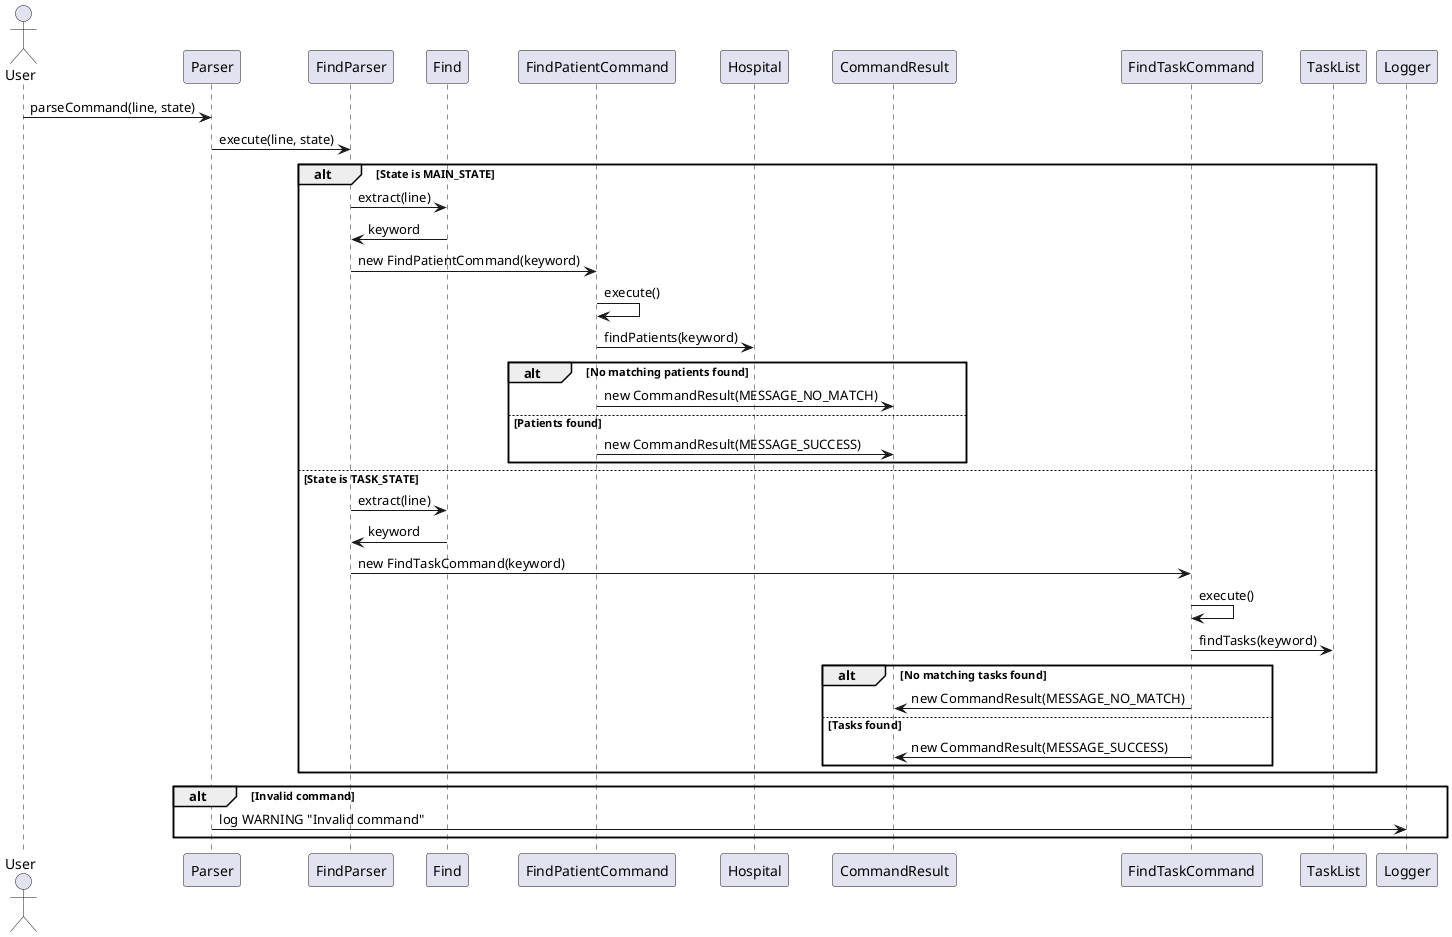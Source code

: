 @startuml
'https://plantuml.com/sequence-diagram

actor User

User -> Parser : parseCommand(line, state)
Parser -> FindParser : execute(line, state)

alt State is MAIN_STATE
    FindParser -> Find : extract(line)
    Find -> FindParser : keyword
    FindParser -> FindPatientCommand : new FindPatientCommand(keyword)
    FindPatientCommand -> FindPatientCommand : execute()
    FindPatientCommand -> Hospital : findPatients(keyword)
    alt No matching patients found
        FindPatientCommand -> CommandResult : new CommandResult(MESSAGE_NO_MATCH)
    else Patients found
        FindPatientCommand -> CommandResult : new CommandResult(MESSAGE_SUCCESS)
    end
else State is TASK_STATE
    FindParser -> Find : extract(line)
    Find -> FindParser : keyword
    FindParser -> FindTaskCommand : new FindTaskCommand(keyword)
    FindTaskCommand -> FindTaskCommand : execute()
    FindTaskCommand -> TaskList : findTasks(keyword)
    alt No matching tasks found
        FindTaskCommand -> CommandResult : new CommandResult(MESSAGE_NO_MATCH)
    else Tasks found
        FindTaskCommand -> CommandResult : new CommandResult(MESSAGE_SUCCESS)
    end
end

alt Invalid command
    Parser -> Logger : log WARNING "Invalid command"
end

@enduml